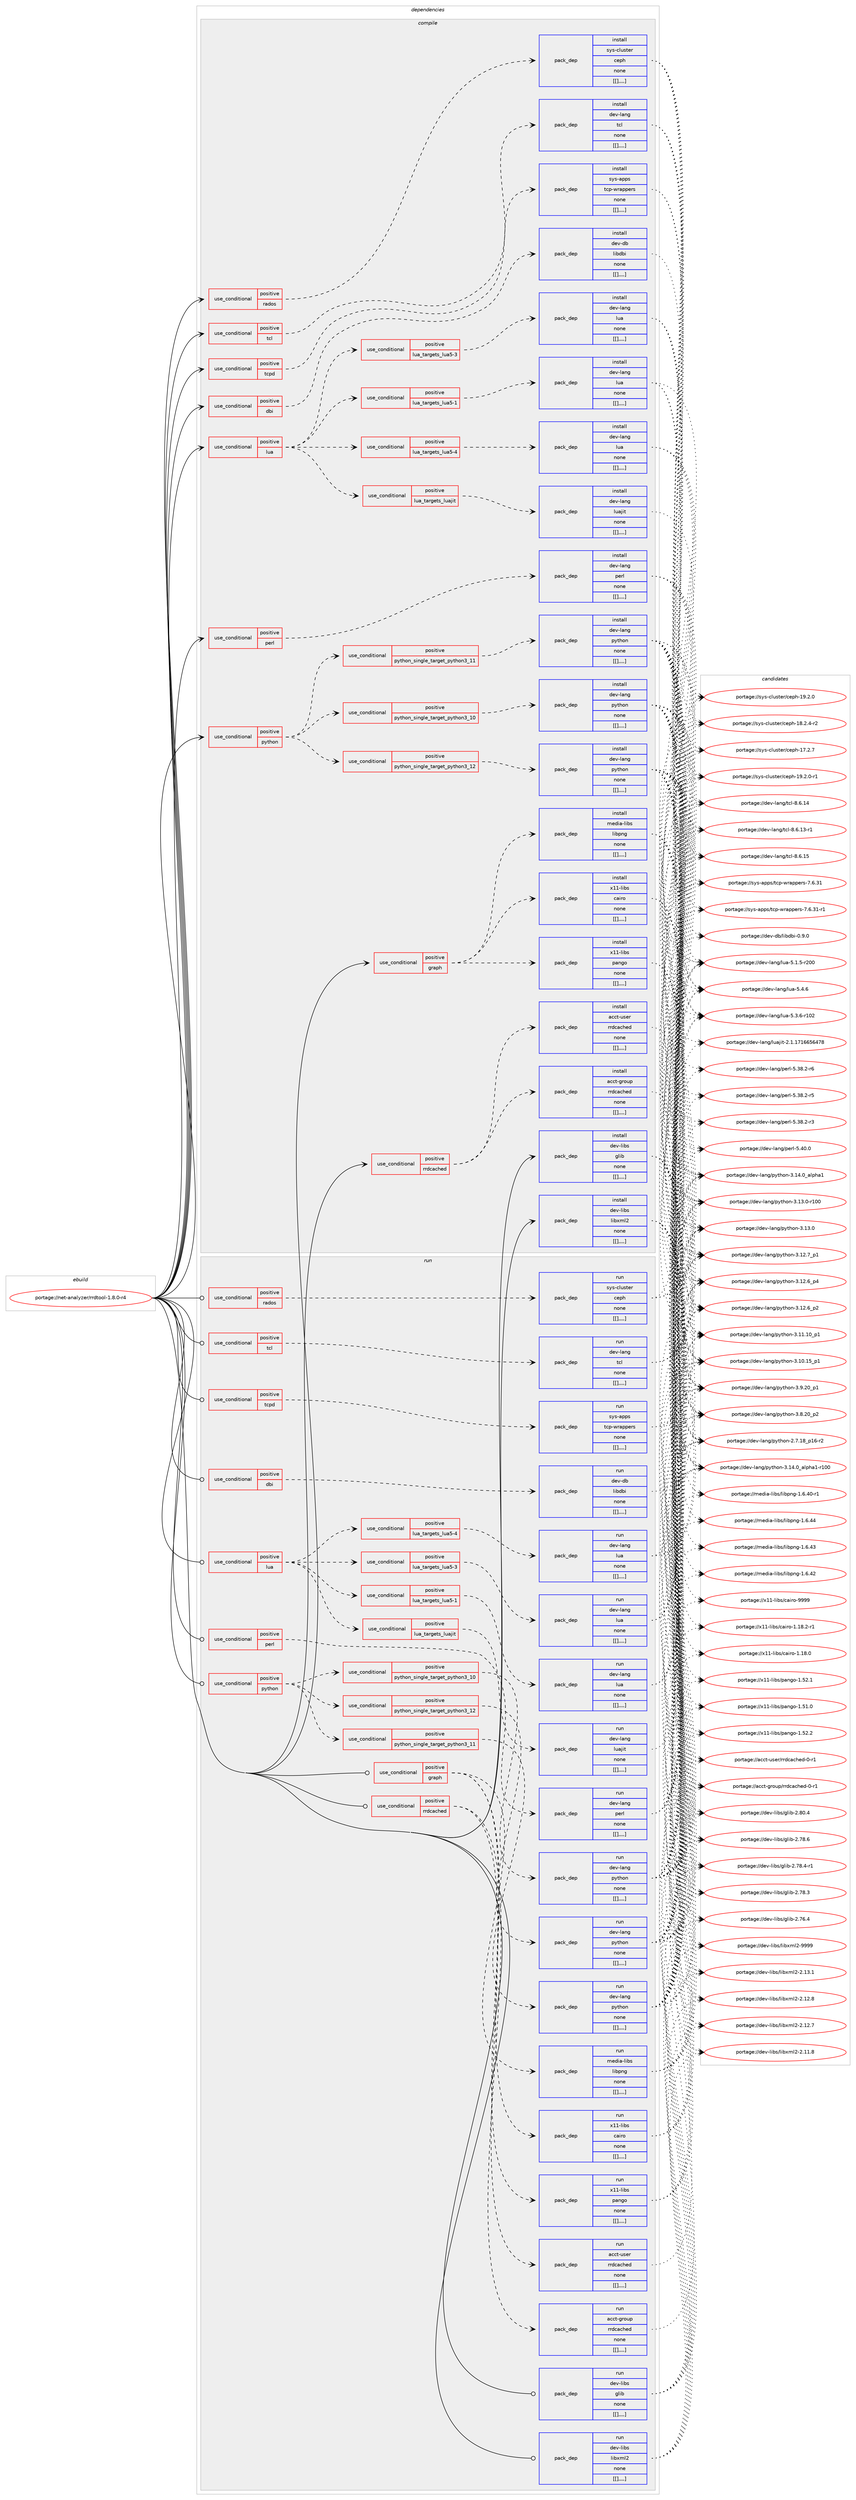 digraph prolog {

# *************
# Graph options
# *************

newrank=true;
concentrate=true;
compound=true;
graph [rankdir=LR,fontname=Helvetica,fontsize=10,ranksep=1.5];#, ranksep=2.5, nodesep=0.2];
edge  [arrowhead=vee];
node  [fontname=Helvetica,fontsize=10];

# **********
# The ebuild
# **********

subgraph cluster_leftcol {
color=gray;
label=<<i>ebuild</i>>;
id [label="portage://net-analyzer/rrdtool-1.8.0-r4", color=red, width=4, href="../net-analyzer/rrdtool-1.8.0-r4.svg"];
}

# ****************
# The dependencies
# ****************

subgraph cluster_midcol {
color=gray;
label=<<i>dependencies</i>>;
subgraph cluster_compile {
fillcolor="#eeeeee";
style=filled;
label=<<i>compile</i>>;
subgraph cond94366 {
dependency364391 [label=<<TABLE BORDER="0" CELLBORDER="1" CELLSPACING="0" CELLPADDING="4"><TR><TD ROWSPAN="3" CELLPADDING="10">use_conditional</TD></TR><TR><TD>positive</TD></TR><TR><TD>dbi</TD></TR></TABLE>>, shape=none, color=red];
subgraph pack267157 {
dependency364441 [label=<<TABLE BORDER="0" CELLBORDER="1" CELLSPACING="0" CELLPADDING="4" WIDTH="220"><TR><TD ROWSPAN="6" CELLPADDING="30">pack_dep</TD></TR><TR><TD WIDTH="110">install</TD></TR><TR><TD>dev-db</TD></TR><TR><TD>libdbi</TD></TR><TR><TD>none</TD></TR><TR><TD>[[],,,,]</TD></TR></TABLE>>, shape=none, color=blue];
}
dependency364391:e -> dependency364441:w [weight=20,style="dashed",arrowhead="vee"];
}
id:e -> dependency364391:w [weight=20,style="solid",arrowhead="vee"];
subgraph cond94383 {
dependency364447 [label=<<TABLE BORDER="0" CELLBORDER="1" CELLSPACING="0" CELLPADDING="4"><TR><TD ROWSPAN="3" CELLPADDING="10">use_conditional</TD></TR><TR><TD>positive</TD></TR><TR><TD>graph</TD></TR></TABLE>>, shape=none, color=red];
subgraph pack267207 {
dependency364539 [label=<<TABLE BORDER="0" CELLBORDER="1" CELLSPACING="0" CELLPADDING="4" WIDTH="220"><TR><TD ROWSPAN="6" CELLPADDING="30">pack_dep</TD></TR><TR><TD WIDTH="110">install</TD></TR><TR><TD>media-libs</TD></TR><TR><TD>libpng</TD></TR><TR><TD>none</TD></TR><TR><TD>[[],,,,]</TD></TR></TABLE>>, shape=none, color=blue];
}
dependency364447:e -> dependency364539:w [weight=20,style="dashed",arrowhead="vee"];
subgraph pack267253 {
dependency364594 [label=<<TABLE BORDER="0" CELLBORDER="1" CELLSPACING="0" CELLPADDING="4" WIDTH="220"><TR><TD ROWSPAN="6" CELLPADDING="30">pack_dep</TD></TR><TR><TD WIDTH="110">install</TD></TR><TR><TD>x11-libs</TD></TR><TR><TD>cairo</TD></TR><TR><TD>none</TD></TR><TR><TD>[[],,,,]</TD></TR></TABLE>>, shape=none, color=blue];
}
dependency364447:e -> dependency364594:w [weight=20,style="dashed",arrowhead="vee"];
subgraph pack267301 {
dependency364667 [label=<<TABLE BORDER="0" CELLBORDER="1" CELLSPACING="0" CELLPADDING="4" WIDTH="220"><TR><TD ROWSPAN="6" CELLPADDING="30">pack_dep</TD></TR><TR><TD WIDTH="110">install</TD></TR><TR><TD>x11-libs</TD></TR><TR><TD>pango</TD></TR><TR><TD>none</TD></TR><TR><TD>[[],,,,]</TD></TR></TABLE>>, shape=none, color=blue];
}
dependency364447:e -> dependency364667:w [weight=20,style="dashed",arrowhead="vee"];
}
id:e -> dependency364447:w [weight=20,style="solid",arrowhead="vee"];
subgraph cond94476 {
dependency364702 [label=<<TABLE BORDER="0" CELLBORDER="1" CELLSPACING="0" CELLPADDING="4"><TR><TD ROWSPAN="3" CELLPADDING="10">use_conditional</TD></TR><TR><TD>positive</TD></TR><TR><TD>lua</TD></TR></TABLE>>, shape=none, color=red];
subgraph cond94496 {
dependency364753 [label=<<TABLE BORDER="0" CELLBORDER="1" CELLSPACING="0" CELLPADDING="4"><TR><TD ROWSPAN="3" CELLPADDING="10">use_conditional</TD></TR><TR><TD>positive</TD></TR><TR><TD>lua_targets_luajit</TD></TR></TABLE>>, shape=none, color=red];
subgraph pack267412 {
dependency364814 [label=<<TABLE BORDER="0" CELLBORDER="1" CELLSPACING="0" CELLPADDING="4" WIDTH="220"><TR><TD ROWSPAN="6" CELLPADDING="30">pack_dep</TD></TR><TR><TD WIDTH="110">install</TD></TR><TR><TD>dev-lang</TD></TR><TR><TD>luajit</TD></TR><TR><TD>none</TD></TR><TR><TD>[[],,,,]</TD></TR></TABLE>>, shape=none, color=blue];
}
dependency364753:e -> dependency364814:w [weight=20,style="dashed",arrowhead="vee"];
}
dependency364702:e -> dependency364753:w [weight=20,style="dashed",arrowhead="vee"];
subgraph cond94521 {
dependency364818 [label=<<TABLE BORDER="0" CELLBORDER="1" CELLSPACING="0" CELLPADDING="4"><TR><TD ROWSPAN="3" CELLPADDING="10">use_conditional</TD></TR><TR><TD>positive</TD></TR><TR><TD>lua_targets_lua5-1</TD></TR></TABLE>>, shape=none, color=red];
subgraph pack267416 {
dependency364820 [label=<<TABLE BORDER="0" CELLBORDER="1" CELLSPACING="0" CELLPADDING="4" WIDTH="220"><TR><TD ROWSPAN="6" CELLPADDING="30">pack_dep</TD></TR><TR><TD WIDTH="110">install</TD></TR><TR><TD>dev-lang</TD></TR><TR><TD>lua</TD></TR><TR><TD>none</TD></TR><TR><TD>[[],,,,]</TD></TR></TABLE>>, shape=none, color=blue];
}
dependency364818:e -> dependency364820:w [weight=20,style="dashed",arrowhead="vee"];
}
dependency364702:e -> dependency364818:w [weight=20,style="dashed",arrowhead="vee"];
subgraph cond94529 {
dependency364837 [label=<<TABLE BORDER="0" CELLBORDER="1" CELLSPACING="0" CELLPADDING="4"><TR><TD ROWSPAN="3" CELLPADDING="10">use_conditional</TD></TR><TR><TD>positive</TD></TR><TR><TD>lua_targets_lua5-3</TD></TR></TABLE>>, shape=none, color=red];
subgraph pack267459 {
dependency364887 [label=<<TABLE BORDER="0" CELLBORDER="1" CELLSPACING="0" CELLPADDING="4" WIDTH="220"><TR><TD ROWSPAN="6" CELLPADDING="30">pack_dep</TD></TR><TR><TD WIDTH="110">install</TD></TR><TR><TD>dev-lang</TD></TR><TR><TD>lua</TD></TR><TR><TD>none</TD></TR><TR><TD>[[],,,,]</TD></TR></TABLE>>, shape=none, color=blue];
}
dependency364837:e -> dependency364887:w [weight=20,style="dashed",arrowhead="vee"];
}
dependency364702:e -> dependency364837:w [weight=20,style="dashed",arrowhead="vee"];
subgraph cond94547 {
dependency364892 [label=<<TABLE BORDER="0" CELLBORDER="1" CELLSPACING="0" CELLPADDING="4"><TR><TD ROWSPAN="3" CELLPADDING="10">use_conditional</TD></TR><TR><TD>positive</TD></TR><TR><TD>lua_targets_lua5-4</TD></TR></TABLE>>, shape=none, color=red];
subgraph pack267471 {
dependency364916 [label=<<TABLE BORDER="0" CELLBORDER="1" CELLSPACING="0" CELLPADDING="4" WIDTH="220"><TR><TD ROWSPAN="6" CELLPADDING="30">pack_dep</TD></TR><TR><TD WIDTH="110">install</TD></TR><TR><TD>dev-lang</TD></TR><TR><TD>lua</TD></TR><TR><TD>none</TD></TR><TR><TD>[[],,,,]</TD></TR></TABLE>>, shape=none, color=blue];
}
dependency364892:e -> dependency364916:w [weight=20,style="dashed",arrowhead="vee"];
}
dependency364702:e -> dependency364892:w [weight=20,style="dashed",arrowhead="vee"];
}
id:e -> dependency364702:w [weight=20,style="solid",arrowhead="vee"];
subgraph cond94570 {
dependency364950 [label=<<TABLE BORDER="0" CELLBORDER="1" CELLSPACING="0" CELLPADDING="4"><TR><TD ROWSPAN="3" CELLPADDING="10">use_conditional</TD></TR><TR><TD>positive</TD></TR><TR><TD>perl</TD></TR></TABLE>>, shape=none, color=red];
subgraph pack267502 {
dependency364961 [label=<<TABLE BORDER="0" CELLBORDER="1" CELLSPACING="0" CELLPADDING="4" WIDTH="220"><TR><TD ROWSPAN="6" CELLPADDING="30">pack_dep</TD></TR><TR><TD WIDTH="110">install</TD></TR><TR><TD>dev-lang</TD></TR><TR><TD>perl</TD></TR><TR><TD>none</TD></TR><TR><TD>[[],,,,]</TD></TR></TABLE>>, shape=none, color=blue];
}
dependency364950:e -> dependency364961:w [weight=20,style="dashed",arrowhead="vee"];
}
id:e -> dependency364950:w [weight=20,style="solid",arrowhead="vee"];
subgraph cond94574 {
dependency364978 [label=<<TABLE BORDER="0" CELLBORDER="1" CELLSPACING="0" CELLPADDING="4"><TR><TD ROWSPAN="3" CELLPADDING="10">use_conditional</TD></TR><TR><TD>positive</TD></TR><TR><TD>python</TD></TR></TABLE>>, shape=none, color=red];
subgraph cond94584 {
dependency364996 [label=<<TABLE BORDER="0" CELLBORDER="1" CELLSPACING="0" CELLPADDING="4"><TR><TD ROWSPAN="3" CELLPADDING="10">use_conditional</TD></TR><TR><TD>positive</TD></TR><TR><TD>python_single_target_python3_10</TD></TR></TABLE>>, shape=none, color=red];
subgraph pack267526 {
dependency364998 [label=<<TABLE BORDER="0" CELLBORDER="1" CELLSPACING="0" CELLPADDING="4" WIDTH="220"><TR><TD ROWSPAN="6" CELLPADDING="30">pack_dep</TD></TR><TR><TD WIDTH="110">install</TD></TR><TR><TD>dev-lang</TD></TR><TR><TD>python</TD></TR><TR><TD>none</TD></TR><TR><TD>[[],,,,]</TD></TR></TABLE>>, shape=none, color=blue];
}
dependency364996:e -> dependency364998:w [weight=20,style="dashed",arrowhead="vee"];
}
dependency364978:e -> dependency364996:w [weight=20,style="dashed",arrowhead="vee"];
subgraph cond94594 {
dependency365021 [label=<<TABLE BORDER="0" CELLBORDER="1" CELLSPACING="0" CELLPADDING="4"><TR><TD ROWSPAN="3" CELLPADDING="10">use_conditional</TD></TR><TR><TD>positive</TD></TR><TR><TD>python_single_target_python3_11</TD></TR></TABLE>>, shape=none, color=red];
subgraph pack267543 {
dependency365023 [label=<<TABLE BORDER="0" CELLBORDER="1" CELLSPACING="0" CELLPADDING="4" WIDTH="220"><TR><TD ROWSPAN="6" CELLPADDING="30">pack_dep</TD></TR><TR><TD WIDTH="110">install</TD></TR><TR><TD>dev-lang</TD></TR><TR><TD>python</TD></TR><TR><TD>none</TD></TR><TR><TD>[[],,,,]</TD></TR></TABLE>>, shape=none, color=blue];
}
dependency365021:e -> dependency365023:w [weight=20,style="dashed",arrowhead="vee"];
}
dependency364978:e -> dependency365021:w [weight=20,style="dashed",arrowhead="vee"];
subgraph cond94597 {
dependency365036 [label=<<TABLE BORDER="0" CELLBORDER="1" CELLSPACING="0" CELLPADDING="4"><TR><TD ROWSPAN="3" CELLPADDING="10">use_conditional</TD></TR><TR><TD>positive</TD></TR><TR><TD>python_single_target_python3_12</TD></TR></TABLE>>, shape=none, color=red];
subgraph pack267558 {
dependency365039 [label=<<TABLE BORDER="0" CELLBORDER="1" CELLSPACING="0" CELLPADDING="4" WIDTH="220"><TR><TD ROWSPAN="6" CELLPADDING="30">pack_dep</TD></TR><TR><TD WIDTH="110">install</TD></TR><TR><TD>dev-lang</TD></TR><TR><TD>python</TD></TR><TR><TD>none</TD></TR><TR><TD>[[],,,,]</TD></TR></TABLE>>, shape=none, color=blue];
}
dependency365036:e -> dependency365039:w [weight=20,style="dashed",arrowhead="vee"];
}
dependency364978:e -> dependency365036:w [weight=20,style="dashed",arrowhead="vee"];
}
id:e -> dependency364978:w [weight=20,style="solid",arrowhead="vee"];
subgraph cond94604 {
dependency365044 [label=<<TABLE BORDER="0" CELLBORDER="1" CELLSPACING="0" CELLPADDING="4"><TR><TD ROWSPAN="3" CELLPADDING="10">use_conditional</TD></TR><TR><TD>positive</TD></TR><TR><TD>rados</TD></TR></TABLE>>, shape=none, color=red];
subgraph pack267562 {
dependency365062 [label=<<TABLE BORDER="0" CELLBORDER="1" CELLSPACING="0" CELLPADDING="4" WIDTH="220"><TR><TD ROWSPAN="6" CELLPADDING="30">pack_dep</TD></TR><TR><TD WIDTH="110">install</TD></TR><TR><TD>sys-cluster</TD></TR><TR><TD>ceph</TD></TR><TR><TD>none</TD></TR><TR><TD>[[],,,,]</TD></TR></TABLE>>, shape=none, color=blue];
}
dependency365044:e -> dependency365062:w [weight=20,style="dashed",arrowhead="vee"];
}
id:e -> dependency365044:w [weight=20,style="solid",arrowhead="vee"];
subgraph cond94614 {
dependency365068 [label=<<TABLE BORDER="0" CELLBORDER="1" CELLSPACING="0" CELLPADDING="4"><TR><TD ROWSPAN="3" CELLPADDING="10">use_conditional</TD></TR><TR><TD>positive</TD></TR><TR><TD>rrdcached</TD></TR></TABLE>>, shape=none, color=red];
subgraph pack267581 {
dependency365143 [label=<<TABLE BORDER="0" CELLBORDER="1" CELLSPACING="0" CELLPADDING="4" WIDTH="220"><TR><TD ROWSPAN="6" CELLPADDING="30">pack_dep</TD></TR><TR><TD WIDTH="110">install</TD></TR><TR><TD>acct-group</TD></TR><TR><TD>rrdcached</TD></TR><TR><TD>none</TD></TR><TR><TD>[[],,,,]</TD></TR></TABLE>>, shape=none, color=blue];
}
dependency365068:e -> dependency365143:w [weight=20,style="dashed",arrowhead="vee"];
subgraph pack267625 {
dependency365179 [label=<<TABLE BORDER="0" CELLBORDER="1" CELLSPACING="0" CELLPADDING="4" WIDTH="220"><TR><TD ROWSPAN="6" CELLPADDING="30">pack_dep</TD></TR><TR><TD WIDTH="110">install</TD></TR><TR><TD>acct-user</TD></TR><TR><TD>rrdcached</TD></TR><TR><TD>none</TD></TR><TR><TD>[[],,,,]</TD></TR></TABLE>>, shape=none, color=blue];
}
dependency365068:e -> dependency365179:w [weight=20,style="dashed",arrowhead="vee"];
}
id:e -> dependency365068:w [weight=20,style="solid",arrowhead="vee"];
subgraph cond94660 {
dependency365200 [label=<<TABLE BORDER="0" CELLBORDER="1" CELLSPACING="0" CELLPADDING="4"><TR><TD ROWSPAN="3" CELLPADDING="10">use_conditional</TD></TR><TR><TD>positive</TD></TR><TR><TD>tcl</TD></TR></TABLE>>, shape=none, color=red];
subgraph pack267654 {
dependency365204 [label=<<TABLE BORDER="0" CELLBORDER="1" CELLSPACING="0" CELLPADDING="4" WIDTH="220"><TR><TD ROWSPAN="6" CELLPADDING="30">pack_dep</TD></TR><TR><TD WIDTH="110">install</TD></TR><TR><TD>dev-lang</TD></TR><TR><TD>tcl</TD></TR><TR><TD>none</TD></TR><TR><TD>[[],,,,]</TD></TR></TABLE>>, shape=none, color=blue];
}
dependency365200:e -> dependency365204:w [weight=20,style="dashed",arrowhead="vee"];
}
id:e -> dependency365200:w [weight=20,style="solid",arrowhead="vee"];
subgraph cond94671 {
dependency365208 [label=<<TABLE BORDER="0" CELLBORDER="1" CELLSPACING="0" CELLPADDING="4"><TR><TD ROWSPAN="3" CELLPADDING="10">use_conditional</TD></TR><TR><TD>positive</TD></TR><TR><TD>tcpd</TD></TR></TABLE>>, shape=none, color=red];
subgraph pack267657 {
dependency365224 [label=<<TABLE BORDER="0" CELLBORDER="1" CELLSPACING="0" CELLPADDING="4" WIDTH="220"><TR><TD ROWSPAN="6" CELLPADDING="30">pack_dep</TD></TR><TR><TD WIDTH="110">install</TD></TR><TR><TD>sys-apps</TD></TR><TR><TD>tcp-wrappers</TD></TR><TR><TD>none</TD></TR><TR><TD>[[],,,,]</TD></TR></TABLE>>, shape=none, color=blue];
}
dependency365208:e -> dependency365224:w [weight=20,style="dashed",arrowhead="vee"];
}
id:e -> dependency365208:w [weight=20,style="solid",arrowhead="vee"];
subgraph pack267676 {
dependency365256 [label=<<TABLE BORDER="0" CELLBORDER="1" CELLSPACING="0" CELLPADDING="4" WIDTH="220"><TR><TD ROWSPAN="6" CELLPADDING="30">pack_dep</TD></TR><TR><TD WIDTH="110">install</TD></TR><TR><TD>dev-libs</TD></TR><TR><TD>glib</TD></TR><TR><TD>none</TD></TR><TR><TD>[[],,,,]</TD></TR></TABLE>>, shape=none, color=blue];
}
id:e -> dependency365256:w [weight=20,style="solid",arrowhead="vee"];
subgraph pack267687 {
dependency365261 [label=<<TABLE BORDER="0" CELLBORDER="1" CELLSPACING="0" CELLPADDING="4" WIDTH="220"><TR><TD ROWSPAN="6" CELLPADDING="30">pack_dep</TD></TR><TR><TD WIDTH="110">install</TD></TR><TR><TD>dev-libs</TD></TR><TR><TD>libxml2</TD></TR><TR><TD>none</TD></TR><TR><TD>[[],,,,]</TD></TR></TABLE>>, shape=none, color=blue];
}
id:e -> dependency365261:w [weight=20,style="solid",arrowhead="vee"];
}
subgraph cluster_compileandrun {
fillcolor="#eeeeee";
style=filled;
label=<<i>compile and run</i>>;
}
subgraph cluster_run {
fillcolor="#eeeeee";
style=filled;
label=<<i>run</i>>;
subgraph cond94691 {
dependency365277 [label=<<TABLE BORDER="0" CELLBORDER="1" CELLSPACING="0" CELLPADDING="4"><TR><TD ROWSPAN="3" CELLPADDING="10">use_conditional</TD></TR><TR><TD>positive</TD></TR><TR><TD>dbi</TD></TR></TABLE>>, shape=none, color=red];
subgraph pack267696 {
dependency365279 [label=<<TABLE BORDER="0" CELLBORDER="1" CELLSPACING="0" CELLPADDING="4" WIDTH="220"><TR><TD ROWSPAN="6" CELLPADDING="30">pack_dep</TD></TR><TR><TD WIDTH="110">run</TD></TR><TR><TD>dev-db</TD></TR><TR><TD>libdbi</TD></TR><TR><TD>none</TD></TR><TR><TD>[[],,,,]</TD></TR></TABLE>>, shape=none, color=blue];
}
dependency365277:e -> dependency365279:w [weight=20,style="dashed",arrowhead="vee"];
}
id:e -> dependency365277:w [weight=20,style="solid",arrowhead="odot"];
subgraph cond94704 {
dependency365297 [label=<<TABLE BORDER="0" CELLBORDER="1" CELLSPACING="0" CELLPADDING="4"><TR><TD ROWSPAN="3" CELLPADDING="10">use_conditional</TD></TR><TR><TD>positive</TD></TR><TR><TD>graph</TD></TR></TABLE>>, shape=none, color=red];
subgraph pack267715 {
dependency365336 [label=<<TABLE BORDER="0" CELLBORDER="1" CELLSPACING="0" CELLPADDING="4" WIDTH="220"><TR><TD ROWSPAN="6" CELLPADDING="30">pack_dep</TD></TR><TR><TD WIDTH="110">run</TD></TR><TR><TD>media-libs</TD></TR><TR><TD>libpng</TD></TR><TR><TD>none</TD></TR><TR><TD>[[],,,,]</TD></TR></TABLE>>, shape=none, color=blue];
}
dependency365297:e -> dependency365336:w [weight=20,style="dashed",arrowhead="vee"];
subgraph pack267735 {
dependency365340 [label=<<TABLE BORDER="0" CELLBORDER="1" CELLSPACING="0" CELLPADDING="4" WIDTH="220"><TR><TD ROWSPAN="6" CELLPADDING="30">pack_dep</TD></TR><TR><TD WIDTH="110">run</TD></TR><TR><TD>x11-libs</TD></TR><TR><TD>cairo</TD></TR><TR><TD>none</TD></TR><TR><TD>[[],,,,]</TD></TR></TABLE>>, shape=none, color=blue];
}
dependency365297:e -> dependency365340:w [weight=20,style="dashed",arrowhead="vee"];
subgraph pack267739 {
dependency365382 [label=<<TABLE BORDER="0" CELLBORDER="1" CELLSPACING="0" CELLPADDING="4" WIDTH="220"><TR><TD ROWSPAN="6" CELLPADDING="30">pack_dep</TD></TR><TR><TD WIDTH="110">run</TD></TR><TR><TD>x11-libs</TD></TR><TR><TD>pango</TD></TR><TR><TD>none</TD></TR><TR><TD>[[],,,,]</TD></TR></TABLE>>, shape=none, color=blue];
}
dependency365297:e -> dependency365382:w [weight=20,style="dashed",arrowhead="vee"];
}
id:e -> dependency365297:w [weight=20,style="solid",arrowhead="odot"];
subgraph cond94757 {
dependency365458 [label=<<TABLE BORDER="0" CELLBORDER="1" CELLSPACING="0" CELLPADDING="4"><TR><TD ROWSPAN="3" CELLPADDING="10">use_conditional</TD></TR><TR><TD>positive</TD></TR><TR><TD>lua</TD></TR></TABLE>>, shape=none, color=red];
subgraph cond94777 {
dependency365492 [label=<<TABLE BORDER="0" CELLBORDER="1" CELLSPACING="0" CELLPADDING="4"><TR><TD ROWSPAN="3" CELLPADDING="10">use_conditional</TD></TR><TR><TD>positive</TD></TR><TR><TD>lua_targets_luajit</TD></TR></TABLE>>, shape=none, color=red];
subgraph pack267830 {
dependency365516 [label=<<TABLE BORDER="0" CELLBORDER="1" CELLSPACING="0" CELLPADDING="4" WIDTH="220"><TR><TD ROWSPAN="6" CELLPADDING="30">pack_dep</TD></TR><TR><TD WIDTH="110">run</TD></TR><TR><TD>dev-lang</TD></TR><TR><TD>luajit</TD></TR><TR><TD>none</TD></TR><TR><TD>[[],,,,]</TD></TR></TABLE>>, shape=none, color=blue];
}
dependency365492:e -> dependency365516:w [weight=20,style="dashed",arrowhead="vee"];
}
dependency365458:e -> dependency365492:w [weight=20,style="dashed",arrowhead="vee"];
subgraph cond94788 {
dependency365520 [label=<<TABLE BORDER="0" CELLBORDER="1" CELLSPACING="0" CELLPADDING="4"><TR><TD ROWSPAN="3" CELLPADDING="10">use_conditional</TD></TR><TR><TD>positive</TD></TR><TR><TD>lua_targets_lua5-1</TD></TR></TABLE>>, shape=none, color=red];
subgraph pack267856 {
dependency365560 [label=<<TABLE BORDER="0" CELLBORDER="1" CELLSPACING="0" CELLPADDING="4" WIDTH="220"><TR><TD ROWSPAN="6" CELLPADDING="30">pack_dep</TD></TR><TR><TD WIDTH="110">run</TD></TR><TR><TD>dev-lang</TD></TR><TR><TD>lua</TD></TR><TR><TD>none</TD></TR><TR><TD>[[],,,,]</TD></TR></TABLE>>, shape=none, color=blue];
}
dependency365520:e -> dependency365560:w [weight=20,style="dashed",arrowhead="vee"];
}
dependency365458:e -> dependency365520:w [weight=20,style="dashed",arrowhead="vee"];
subgraph cond94801 {
dependency365564 [label=<<TABLE BORDER="0" CELLBORDER="1" CELLSPACING="0" CELLPADDING="4"><TR><TD ROWSPAN="3" CELLPADDING="10">use_conditional</TD></TR><TR><TD>positive</TD></TR><TR><TD>lua_targets_lua5-3</TD></TR></TABLE>>, shape=none, color=red];
subgraph pack267887 {
dependency365567 [label=<<TABLE BORDER="0" CELLBORDER="1" CELLSPACING="0" CELLPADDING="4" WIDTH="220"><TR><TD ROWSPAN="6" CELLPADDING="30">pack_dep</TD></TR><TR><TD WIDTH="110">run</TD></TR><TR><TD>dev-lang</TD></TR><TR><TD>lua</TD></TR><TR><TD>none</TD></TR><TR><TD>[[],,,,]</TD></TR></TABLE>>, shape=none, color=blue];
}
dependency365564:e -> dependency365567:w [weight=20,style="dashed",arrowhead="vee"];
}
dependency365458:e -> dependency365564:w [weight=20,style="dashed",arrowhead="vee"];
subgraph cond94804 {
dependency365603 [label=<<TABLE BORDER="0" CELLBORDER="1" CELLSPACING="0" CELLPADDING="4"><TR><TD ROWSPAN="3" CELLPADDING="10">use_conditional</TD></TR><TR><TD>positive</TD></TR><TR><TD>lua_targets_lua5-4</TD></TR></TABLE>>, shape=none, color=red];
subgraph pack267917 {
dependency365638 [label=<<TABLE BORDER="0" CELLBORDER="1" CELLSPACING="0" CELLPADDING="4" WIDTH="220"><TR><TD ROWSPAN="6" CELLPADDING="30">pack_dep</TD></TR><TR><TD WIDTH="110">run</TD></TR><TR><TD>dev-lang</TD></TR><TR><TD>lua</TD></TR><TR><TD>none</TD></TR><TR><TD>[[],,,,]</TD></TR></TABLE>>, shape=none, color=blue];
}
dependency365603:e -> dependency365638:w [weight=20,style="dashed",arrowhead="vee"];
}
dependency365458:e -> dependency365603:w [weight=20,style="dashed",arrowhead="vee"];
}
id:e -> dependency365458:w [weight=20,style="solid",arrowhead="odot"];
subgraph cond94839 {
dependency365675 [label=<<TABLE BORDER="0" CELLBORDER="1" CELLSPACING="0" CELLPADDING="4"><TR><TD ROWSPAN="3" CELLPADDING="10">use_conditional</TD></TR><TR><TD>positive</TD></TR><TR><TD>perl</TD></TR></TABLE>>, shape=none, color=red];
subgraph pack267970 {
dependency365706 [label=<<TABLE BORDER="0" CELLBORDER="1" CELLSPACING="0" CELLPADDING="4" WIDTH="220"><TR><TD ROWSPAN="6" CELLPADDING="30">pack_dep</TD></TR><TR><TD WIDTH="110">run</TD></TR><TR><TD>dev-lang</TD></TR><TR><TD>perl</TD></TR><TR><TD>none</TD></TR><TR><TD>[[],,,,]</TD></TR></TABLE>>, shape=none, color=blue];
}
dependency365675:e -> dependency365706:w [weight=20,style="dashed",arrowhead="vee"];
}
id:e -> dependency365675:w [weight=20,style="solid",arrowhead="odot"];
subgraph cond94860 {
dependency365743 [label=<<TABLE BORDER="0" CELLBORDER="1" CELLSPACING="0" CELLPADDING="4"><TR><TD ROWSPAN="3" CELLPADDING="10">use_conditional</TD></TR><TR><TD>positive</TD></TR><TR><TD>python</TD></TR></TABLE>>, shape=none, color=red];
subgraph cond94873 {
dependency365747 [label=<<TABLE BORDER="0" CELLBORDER="1" CELLSPACING="0" CELLPADDING="4"><TR><TD ROWSPAN="3" CELLPADDING="10">use_conditional</TD></TR><TR><TD>positive</TD></TR><TR><TD>python_single_target_python3_10</TD></TR></TABLE>>, shape=none, color=red];
subgraph pack268005 {
dependency365765 [label=<<TABLE BORDER="0" CELLBORDER="1" CELLSPACING="0" CELLPADDING="4" WIDTH="220"><TR><TD ROWSPAN="6" CELLPADDING="30">pack_dep</TD></TR><TR><TD WIDTH="110">run</TD></TR><TR><TD>dev-lang</TD></TR><TR><TD>python</TD></TR><TR><TD>none</TD></TR><TR><TD>[[],,,,]</TD></TR></TABLE>>, shape=none, color=blue];
}
dependency365747:e -> dependency365765:w [weight=20,style="dashed",arrowhead="vee"];
}
dependency365743:e -> dependency365747:w [weight=20,style="dashed",arrowhead="vee"];
subgraph cond94880 {
dependency365772 [label=<<TABLE BORDER="0" CELLBORDER="1" CELLSPACING="0" CELLPADDING="4"><TR><TD ROWSPAN="3" CELLPADDING="10">use_conditional</TD></TR><TR><TD>positive</TD></TR><TR><TD>python_single_target_python3_11</TD></TR></TABLE>>, shape=none, color=red];
subgraph pack268021 {
dependency365819 [label=<<TABLE BORDER="0" CELLBORDER="1" CELLSPACING="0" CELLPADDING="4" WIDTH="220"><TR><TD ROWSPAN="6" CELLPADDING="30">pack_dep</TD></TR><TR><TD WIDTH="110">run</TD></TR><TR><TD>dev-lang</TD></TR><TR><TD>python</TD></TR><TR><TD>none</TD></TR><TR><TD>[[],,,,]</TD></TR></TABLE>>, shape=none, color=blue];
}
dependency365772:e -> dependency365819:w [weight=20,style="dashed",arrowhead="vee"];
}
dependency365743:e -> dependency365772:w [weight=20,style="dashed",arrowhead="vee"];
subgraph cond94894 {
dependency365827 [label=<<TABLE BORDER="0" CELLBORDER="1" CELLSPACING="0" CELLPADDING="4"><TR><TD ROWSPAN="3" CELLPADDING="10">use_conditional</TD></TR><TR><TD>positive</TD></TR><TR><TD>python_single_target_python3_12</TD></TR></TABLE>>, shape=none, color=red];
subgraph pack268056 {
dependency365854 [label=<<TABLE BORDER="0" CELLBORDER="1" CELLSPACING="0" CELLPADDING="4" WIDTH="220"><TR><TD ROWSPAN="6" CELLPADDING="30">pack_dep</TD></TR><TR><TD WIDTH="110">run</TD></TR><TR><TD>dev-lang</TD></TR><TR><TD>python</TD></TR><TR><TD>none</TD></TR><TR><TD>[[],,,,]</TD></TR></TABLE>>, shape=none, color=blue];
}
dependency365827:e -> dependency365854:w [weight=20,style="dashed",arrowhead="vee"];
}
dependency365743:e -> dependency365827:w [weight=20,style="dashed",arrowhead="vee"];
}
id:e -> dependency365743:w [weight=20,style="solid",arrowhead="odot"];
subgraph cond94903 {
dependency365860 [label=<<TABLE BORDER="0" CELLBORDER="1" CELLSPACING="0" CELLPADDING="4"><TR><TD ROWSPAN="3" CELLPADDING="10">use_conditional</TD></TR><TR><TD>positive</TD></TR><TR><TD>rados</TD></TR></TABLE>>, shape=none, color=red];
subgraph pack268110 {
dependency365902 [label=<<TABLE BORDER="0" CELLBORDER="1" CELLSPACING="0" CELLPADDING="4" WIDTH="220"><TR><TD ROWSPAN="6" CELLPADDING="30">pack_dep</TD></TR><TR><TD WIDTH="110">run</TD></TR><TR><TD>sys-cluster</TD></TR><TR><TD>ceph</TD></TR><TR><TD>none</TD></TR><TR><TD>[[],,,,]</TD></TR></TABLE>>, shape=none, color=blue];
}
dependency365860:e -> dependency365902:w [weight=20,style="dashed",arrowhead="vee"];
}
id:e -> dependency365860:w [weight=20,style="solid",arrowhead="odot"];
subgraph cond94937 {
dependency366010 [label=<<TABLE BORDER="0" CELLBORDER="1" CELLSPACING="0" CELLPADDING="4"><TR><TD ROWSPAN="3" CELLPADDING="10">use_conditional</TD></TR><TR><TD>positive</TD></TR><TR><TD>rrdcached</TD></TR></TABLE>>, shape=none, color=red];
subgraph pack268217 {
dependency366048 [label=<<TABLE BORDER="0" CELLBORDER="1" CELLSPACING="0" CELLPADDING="4" WIDTH="220"><TR><TD ROWSPAN="6" CELLPADDING="30">pack_dep</TD></TR><TR><TD WIDTH="110">run</TD></TR><TR><TD>acct-group</TD></TR><TR><TD>rrdcached</TD></TR><TR><TD>none</TD></TR><TR><TD>[[],,,,]</TD></TR></TABLE>>, shape=none, color=blue];
}
dependency366010:e -> dependency366048:w [weight=20,style="dashed",arrowhead="vee"];
subgraph pack268230 {
dependency366094 [label=<<TABLE BORDER="0" CELLBORDER="1" CELLSPACING="0" CELLPADDING="4" WIDTH="220"><TR><TD ROWSPAN="6" CELLPADDING="30">pack_dep</TD></TR><TR><TD WIDTH="110">run</TD></TR><TR><TD>acct-user</TD></TR><TR><TD>rrdcached</TD></TR><TR><TD>none</TD></TR><TR><TD>[[],,,,]</TD></TR></TABLE>>, shape=none, color=blue];
}
dependency366010:e -> dependency366094:w [weight=20,style="dashed",arrowhead="vee"];
}
id:e -> dependency366010:w [weight=20,style="solid",arrowhead="odot"];
subgraph cond94969 {
dependency366123 [label=<<TABLE BORDER="0" CELLBORDER="1" CELLSPACING="0" CELLPADDING="4"><TR><TD ROWSPAN="3" CELLPADDING="10">use_conditional</TD></TR><TR><TD>positive</TD></TR><TR><TD>tcl</TD></TR></TABLE>>, shape=none, color=red];
subgraph pack268277 {
dependency366149 [label=<<TABLE BORDER="0" CELLBORDER="1" CELLSPACING="0" CELLPADDING="4" WIDTH="220"><TR><TD ROWSPAN="6" CELLPADDING="30">pack_dep</TD></TR><TR><TD WIDTH="110">run</TD></TR><TR><TD>dev-lang</TD></TR><TR><TD>tcl</TD></TR><TR><TD>none</TD></TR><TR><TD>[[],,,,]</TD></TR></TABLE>>, shape=none, color=blue];
}
dependency366123:e -> dependency366149:w [weight=20,style="dashed",arrowhead="vee"];
}
id:e -> dependency366123:w [weight=20,style="solid",arrowhead="odot"];
subgraph cond94985 {
dependency366170 [label=<<TABLE BORDER="0" CELLBORDER="1" CELLSPACING="0" CELLPADDING="4"><TR><TD ROWSPAN="3" CELLPADDING="10">use_conditional</TD></TR><TR><TD>positive</TD></TR><TR><TD>tcpd</TD></TR></TABLE>>, shape=none, color=red];
subgraph pack268296 {
dependency366172 [label=<<TABLE BORDER="0" CELLBORDER="1" CELLSPACING="0" CELLPADDING="4" WIDTH="220"><TR><TD ROWSPAN="6" CELLPADDING="30">pack_dep</TD></TR><TR><TD WIDTH="110">run</TD></TR><TR><TD>sys-apps</TD></TR><TR><TD>tcp-wrappers</TD></TR><TR><TD>none</TD></TR><TR><TD>[[],,,,]</TD></TR></TABLE>>, shape=none, color=blue];
}
dependency366170:e -> dependency366172:w [weight=20,style="dashed",arrowhead="vee"];
}
id:e -> dependency366170:w [weight=20,style="solid",arrowhead="odot"];
subgraph pack268327 {
dependency366214 [label=<<TABLE BORDER="0" CELLBORDER="1" CELLSPACING="0" CELLPADDING="4" WIDTH="220"><TR><TD ROWSPAN="6" CELLPADDING="30">pack_dep</TD></TR><TR><TD WIDTH="110">run</TD></TR><TR><TD>dev-libs</TD></TR><TR><TD>glib</TD></TR><TR><TD>none</TD></TR><TR><TD>[[],,,,]</TD></TR></TABLE>>, shape=none, color=blue];
}
id:e -> dependency366214:w [weight=20,style="solid",arrowhead="odot"];
subgraph pack268330 {
dependency366219 [label=<<TABLE BORDER="0" CELLBORDER="1" CELLSPACING="0" CELLPADDING="4" WIDTH="220"><TR><TD ROWSPAN="6" CELLPADDING="30">pack_dep</TD></TR><TR><TD WIDTH="110">run</TD></TR><TR><TD>dev-libs</TD></TR><TR><TD>libxml2</TD></TR><TR><TD>none</TD></TR><TR><TD>[[],,,,]</TD></TR></TABLE>>, shape=none, color=blue];
}
id:e -> dependency366219:w [weight=20,style="solid",arrowhead="odot"];
}
}

# **************
# The candidates
# **************

subgraph cluster_choices {
rank=same;
color=gray;
label=<<i>candidates</i>>;

subgraph choice265652 {
color=black;
nodesep=1;
choice1001011184510098471081059810098105454846574648 [label="portage://dev-db/libdbi-0.9.0", color=red, width=4,href="../dev-db/libdbi-0.9.0.svg"];
dependency364441:e -> choice1001011184510098471081059810098105454846574648:w [style=dotted,weight="100"];
}
subgraph choice265656 {
color=black;
nodesep=1;
choice109101100105974510810598115471081059811211010345494654465252 [label="portage://media-libs/libpng-1.6.44", color=red, width=4,href="../media-libs/libpng-1.6.44.svg"];
choice109101100105974510810598115471081059811211010345494654465251 [label="portage://media-libs/libpng-1.6.43", color=red, width=4,href="../media-libs/libpng-1.6.43.svg"];
choice109101100105974510810598115471081059811211010345494654465250 [label="portage://media-libs/libpng-1.6.42", color=red, width=4,href="../media-libs/libpng-1.6.42.svg"];
choice1091011001059745108105981154710810598112110103454946544652484511449 [label="portage://media-libs/libpng-1.6.40-r1", color=red, width=4,href="../media-libs/libpng-1.6.40-r1.svg"];
dependency364539:e -> choice109101100105974510810598115471081059811211010345494654465252:w [style=dotted,weight="100"];
dependency364539:e -> choice109101100105974510810598115471081059811211010345494654465251:w [style=dotted,weight="100"];
dependency364539:e -> choice109101100105974510810598115471081059811211010345494654465250:w [style=dotted,weight="100"];
dependency364539:e -> choice1091011001059745108105981154710810598112110103454946544652484511449:w [style=dotted,weight="100"];
}
subgraph choice265740 {
color=black;
nodesep=1;
choice120494945108105981154799971051141114557575757 [label="portage://x11-libs/cairo-9999", color=red, width=4,href="../x11-libs/cairo-9999.svg"];
choice12049494510810598115479997105114111454946495646504511449 [label="portage://x11-libs/cairo-1.18.2-r1", color=red, width=4,href="../x11-libs/cairo-1.18.2-r1.svg"];
choice1204949451081059811547999710511411145494649564648 [label="portage://x11-libs/cairo-1.18.0", color=red, width=4,href="../x11-libs/cairo-1.18.0.svg"];
dependency364594:e -> choice120494945108105981154799971051141114557575757:w [style=dotted,weight="100"];
dependency364594:e -> choice12049494510810598115479997105114111454946495646504511449:w [style=dotted,weight="100"];
dependency364594:e -> choice1204949451081059811547999710511411145494649564648:w [style=dotted,weight="100"];
}
subgraph choice265743 {
color=black;
nodesep=1;
choice12049494510810598115471129711010311145494653504650 [label="portage://x11-libs/pango-1.52.2", color=red, width=4,href="../x11-libs/pango-1.52.2.svg"];
choice12049494510810598115471129711010311145494653504649 [label="portage://x11-libs/pango-1.52.1", color=red, width=4,href="../x11-libs/pango-1.52.1.svg"];
choice12049494510810598115471129711010311145494653494648 [label="portage://x11-libs/pango-1.51.0", color=red, width=4,href="../x11-libs/pango-1.51.0.svg"];
dependency364667:e -> choice12049494510810598115471129711010311145494653504650:w [style=dotted,weight="100"];
dependency364667:e -> choice12049494510810598115471129711010311145494653504649:w [style=dotted,weight="100"];
dependency364667:e -> choice12049494510810598115471129711010311145494653494648:w [style=dotted,weight="100"];
}
subgraph choice265844 {
color=black;
nodesep=1;
choice10010111845108971101034710811797106105116455046494649554954545354525556 [label="portage://dev-lang/luajit-2.1.1716656478", color=red, width=4,href="../dev-lang/luajit-2.1.1716656478.svg"];
dependency364814:e -> choice10010111845108971101034710811797106105116455046494649554954545354525556:w [style=dotted,weight="100"];
}
subgraph choice265846 {
color=black;
nodesep=1;
choice10010111845108971101034710811797455346524654 [label="portage://dev-lang/lua-5.4.6", color=red, width=4,href="../dev-lang/lua-5.4.6.svg"];
choice1001011184510897110103471081179745534651465445114494850 [label="portage://dev-lang/lua-5.3.6-r102", color=red, width=4,href="../dev-lang/lua-5.3.6-r102.svg"];
choice1001011184510897110103471081179745534649465345114504848 [label="portage://dev-lang/lua-5.1.5-r200", color=red, width=4,href="../dev-lang/lua-5.1.5-r200.svg"];
dependency364820:e -> choice10010111845108971101034710811797455346524654:w [style=dotted,weight="100"];
dependency364820:e -> choice1001011184510897110103471081179745534651465445114494850:w [style=dotted,weight="100"];
dependency364820:e -> choice1001011184510897110103471081179745534649465345114504848:w [style=dotted,weight="100"];
}
subgraph choice265874 {
color=black;
nodesep=1;
choice10010111845108971101034710811797455346524654 [label="portage://dev-lang/lua-5.4.6", color=red, width=4,href="../dev-lang/lua-5.4.6.svg"];
choice1001011184510897110103471081179745534651465445114494850 [label="portage://dev-lang/lua-5.3.6-r102", color=red, width=4,href="../dev-lang/lua-5.3.6-r102.svg"];
choice1001011184510897110103471081179745534649465345114504848 [label="portage://dev-lang/lua-5.1.5-r200", color=red, width=4,href="../dev-lang/lua-5.1.5-r200.svg"];
dependency364887:e -> choice10010111845108971101034710811797455346524654:w [style=dotted,weight="100"];
dependency364887:e -> choice1001011184510897110103471081179745534651465445114494850:w [style=dotted,weight="100"];
dependency364887:e -> choice1001011184510897110103471081179745534649465345114504848:w [style=dotted,weight="100"];
}
subgraph choice265895 {
color=black;
nodesep=1;
choice10010111845108971101034710811797455346524654 [label="portage://dev-lang/lua-5.4.6", color=red, width=4,href="../dev-lang/lua-5.4.6.svg"];
choice1001011184510897110103471081179745534651465445114494850 [label="portage://dev-lang/lua-5.3.6-r102", color=red, width=4,href="../dev-lang/lua-5.3.6-r102.svg"];
choice1001011184510897110103471081179745534649465345114504848 [label="portage://dev-lang/lua-5.1.5-r200", color=red, width=4,href="../dev-lang/lua-5.1.5-r200.svg"];
dependency364916:e -> choice10010111845108971101034710811797455346524654:w [style=dotted,weight="100"];
dependency364916:e -> choice1001011184510897110103471081179745534651465445114494850:w [style=dotted,weight="100"];
dependency364916:e -> choice1001011184510897110103471081179745534649465345114504848:w [style=dotted,weight="100"];
}
subgraph choice265916 {
color=black;
nodesep=1;
choice10010111845108971101034711210111410845534652484648 [label="portage://dev-lang/perl-5.40.0", color=red, width=4,href="../dev-lang/perl-5.40.0.svg"];
choice100101118451089711010347112101114108455346515646504511454 [label="portage://dev-lang/perl-5.38.2-r6", color=red, width=4,href="../dev-lang/perl-5.38.2-r6.svg"];
choice100101118451089711010347112101114108455346515646504511453 [label="portage://dev-lang/perl-5.38.2-r5", color=red, width=4,href="../dev-lang/perl-5.38.2-r5.svg"];
choice100101118451089711010347112101114108455346515646504511451 [label="portage://dev-lang/perl-5.38.2-r3", color=red, width=4,href="../dev-lang/perl-5.38.2-r3.svg"];
dependency364961:e -> choice10010111845108971101034711210111410845534652484648:w [style=dotted,weight="100"];
dependency364961:e -> choice100101118451089711010347112101114108455346515646504511454:w [style=dotted,weight="100"];
dependency364961:e -> choice100101118451089711010347112101114108455346515646504511453:w [style=dotted,weight="100"];
dependency364961:e -> choice100101118451089711010347112101114108455346515646504511451:w [style=dotted,weight="100"];
}
subgraph choice265947 {
color=black;
nodesep=1;
choice100101118451089711010347112121116104111110455146495246489597108112104974945114494848 [label="portage://dev-lang/python-3.14.0_alpha1-r100", color=red, width=4,href="../dev-lang/python-3.14.0_alpha1-r100.svg"];
choice1001011184510897110103471121211161041111104551464952464895971081121049749 [label="portage://dev-lang/python-3.14.0_alpha1", color=red, width=4,href="../dev-lang/python-3.14.0_alpha1.svg"];
choice1001011184510897110103471121211161041111104551464951464845114494848 [label="portage://dev-lang/python-3.13.0-r100", color=red, width=4,href="../dev-lang/python-3.13.0-r100.svg"];
choice10010111845108971101034711212111610411111045514649514648 [label="portage://dev-lang/python-3.13.0", color=red, width=4,href="../dev-lang/python-3.13.0.svg"];
choice100101118451089711010347112121116104111110455146495046559511249 [label="portage://dev-lang/python-3.12.7_p1", color=red, width=4,href="../dev-lang/python-3.12.7_p1.svg"];
choice100101118451089711010347112121116104111110455146495046549511252 [label="portage://dev-lang/python-3.12.6_p4", color=red, width=4,href="../dev-lang/python-3.12.6_p4.svg"];
choice100101118451089711010347112121116104111110455146495046549511250 [label="portage://dev-lang/python-3.12.6_p2", color=red, width=4,href="../dev-lang/python-3.12.6_p2.svg"];
choice10010111845108971101034711212111610411111045514649494649489511249 [label="portage://dev-lang/python-3.11.10_p1", color=red, width=4,href="../dev-lang/python-3.11.10_p1.svg"];
choice10010111845108971101034711212111610411111045514649484649539511249 [label="portage://dev-lang/python-3.10.15_p1", color=red, width=4,href="../dev-lang/python-3.10.15_p1.svg"];
choice100101118451089711010347112121116104111110455146574650489511249 [label="portage://dev-lang/python-3.9.20_p1", color=red, width=4,href="../dev-lang/python-3.9.20_p1.svg"];
choice100101118451089711010347112121116104111110455146564650489511250 [label="portage://dev-lang/python-3.8.20_p2", color=red, width=4,href="../dev-lang/python-3.8.20_p2.svg"];
choice100101118451089711010347112121116104111110455046554649569511249544511450 [label="portage://dev-lang/python-2.7.18_p16-r2", color=red, width=4,href="../dev-lang/python-2.7.18_p16-r2.svg"];
dependency364998:e -> choice100101118451089711010347112121116104111110455146495246489597108112104974945114494848:w [style=dotted,weight="100"];
dependency364998:e -> choice1001011184510897110103471121211161041111104551464952464895971081121049749:w [style=dotted,weight="100"];
dependency364998:e -> choice1001011184510897110103471121211161041111104551464951464845114494848:w [style=dotted,weight="100"];
dependency364998:e -> choice10010111845108971101034711212111610411111045514649514648:w [style=dotted,weight="100"];
dependency364998:e -> choice100101118451089711010347112121116104111110455146495046559511249:w [style=dotted,weight="100"];
dependency364998:e -> choice100101118451089711010347112121116104111110455146495046549511252:w [style=dotted,weight="100"];
dependency364998:e -> choice100101118451089711010347112121116104111110455146495046549511250:w [style=dotted,weight="100"];
dependency364998:e -> choice10010111845108971101034711212111610411111045514649494649489511249:w [style=dotted,weight="100"];
dependency364998:e -> choice10010111845108971101034711212111610411111045514649484649539511249:w [style=dotted,weight="100"];
dependency364998:e -> choice100101118451089711010347112121116104111110455146574650489511249:w [style=dotted,weight="100"];
dependency364998:e -> choice100101118451089711010347112121116104111110455146564650489511250:w [style=dotted,weight="100"];
dependency364998:e -> choice100101118451089711010347112121116104111110455046554649569511249544511450:w [style=dotted,weight="100"];
}
subgraph choice265959 {
color=black;
nodesep=1;
choice100101118451089711010347112121116104111110455146495246489597108112104974945114494848 [label="portage://dev-lang/python-3.14.0_alpha1-r100", color=red, width=4,href="../dev-lang/python-3.14.0_alpha1-r100.svg"];
choice1001011184510897110103471121211161041111104551464952464895971081121049749 [label="portage://dev-lang/python-3.14.0_alpha1", color=red, width=4,href="../dev-lang/python-3.14.0_alpha1.svg"];
choice1001011184510897110103471121211161041111104551464951464845114494848 [label="portage://dev-lang/python-3.13.0-r100", color=red, width=4,href="../dev-lang/python-3.13.0-r100.svg"];
choice10010111845108971101034711212111610411111045514649514648 [label="portage://dev-lang/python-3.13.0", color=red, width=4,href="../dev-lang/python-3.13.0.svg"];
choice100101118451089711010347112121116104111110455146495046559511249 [label="portage://dev-lang/python-3.12.7_p1", color=red, width=4,href="../dev-lang/python-3.12.7_p1.svg"];
choice100101118451089711010347112121116104111110455146495046549511252 [label="portage://dev-lang/python-3.12.6_p4", color=red, width=4,href="../dev-lang/python-3.12.6_p4.svg"];
choice100101118451089711010347112121116104111110455146495046549511250 [label="portage://dev-lang/python-3.12.6_p2", color=red, width=4,href="../dev-lang/python-3.12.6_p2.svg"];
choice10010111845108971101034711212111610411111045514649494649489511249 [label="portage://dev-lang/python-3.11.10_p1", color=red, width=4,href="../dev-lang/python-3.11.10_p1.svg"];
choice10010111845108971101034711212111610411111045514649484649539511249 [label="portage://dev-lang/python-3.10.15_p1", color=red, width=4,href="../dev-lang/python-3.10.15_p1.svg"];
choice100101118451089711010347112121116104111110455146574650489511249 [label="portage://dev-lang/python-3.9.20_p1", color=red, width=4,href="../dev-lang/python-3.9.20_p1.svg"];
choice100101118451089711010347112121116104111110455146564650489511250 [label="portage://dev-lang/python-3.8.20_p2", color=red, width=4,href="../dev-lang/python-3.8.20_p2.svg"];
choice100101118451089711010347112121116104111110455046554649569511249544511450 [label="portage://dev-lang/python-2.7.18_p16-r2", color=red, width=4,href="../dev-lang/python-2.7.18_p16-r2.svg"];
dependency365023:e -> choice100101118451089711010347112121116104111110455146495246489597108112104974945114494848:w [style=dotted,weight="100"];
dependency365023:e -> choice1001011184510897110103471121211161041111104551464952464895971081121049749:w [style=dotted,weight="100"];
dependency365023:e -> choice1001011184510897110103471121211161041111104551464951464845114494848:w [style=dotted,weight="100"];
dependency365023:e -> choice10010111845108971101034711212111610411111045514649514648:w [style=dotted,weight="100"];
dependency365023:e -> choice100101118451089711010347112121116104111110455146495046559511249:w [style=dotted,weight="100"];
dependency365023:e -> choice100101118451089711010347112121116104111110455146495046549511252:w [style=dotted,weight="100"];
dependency365023:e -> choice100101118451089711010347112121116104111110455146495046549511250:w [style=dotted,weight="100"];
dependency365023:e -> choice10010111845108971101034711212111610411111045514649494649489511249:w [style=dotted,weight="100"];
dependency365023:e -> choice10010111845108971101034711212111610411111045514649484649539511249:w [style=dotted,weight="100"];
dependency365023:e -> choice100101118451089711010347112121116104111110455146574650489511249:w [style=dotted,weight="100"];
dependency365023:e -> choice100101118451089711010347112121116104111110455146564650489511250:w [style=dotted,weight="100"];
dependency365023:e -> choice100101118451089711010347112121116104111110455046554649569511249544511450:w [style=dotted,weight="100"];
}
subgraph choice265977 {
color=black;
nodesep=1;
choice100101118451089711010347112121116104111110455146495246489597108112104974945114494848 [label="portage://dev-lang/python-3.14.0_alpha1-r100", color=red, width=4,href="../dev-lang/python-3.14.0_alpha1-r100.svg"];
choice1001011184510897110103471121211161041111104551464952464895971081121049749 [label="portage://dev-lang/python-3.14.0_alpha1", color=red, width=4,href="../dev-lang/python-3.14.0_alpha1.svg"];
choice1001011184510897110103471121211161041111104551464951464845114494848 [label="portage://dev-lang/python-3.13.0-r100", color=red, width=4,href="../dev-lang/python-3.13.0-r100.svg"];
choice10010111845108971101034711212111610411111045514649514648 [label="portage://dev-lang/python-3.13.0", color=red, width=4,href="../dev-lang/python-3.13.0.svg"];
choice100101118451089711010347112121116104111110455146495046559511249 [label="portage://dev-lang/python-3.12.7_p1", color=red, width=4,href="../dev-lang/python-3.12.7_p1.svg"];
choice100101118451089711010347112121116104111110455146495046549511252 [label="portage://dev-lang/python-3.12.6_p4", color=red, width=4,href="../dev-lang/python-3.12.6_p4.svg"];
choice100101118451089711010347112121116104111110455146495046549511250 [label="portage://dev-lang/python-3.12.6_p2", color=red, width=4,href="../dev-lang/python-3.12.6_p2.svg"];
choice10010111845108971101034711212111610411111045514649494649489511249 [label="portage://dev-lang/python-3.11.10_p1", color=red, width=4,href="../dev-lang/python-3.11.10_p1.svg"];
choice10010111845108971101034711212111610411111045514649484649539511249 [label="portage://dev-lang/python-3.10.15_p1", color=red, width=4,href="../dev-lang/python-3.10.15_p1.svg"];
choice100101118451089711010347112121116104111110455146574650489511249 [label="portage://dev-lang/python-3.9.20_p1", color=red, width=4,href="../dev-lang/python-3.9.20_p1.svg"];
choice100101118451089711010347112121116104111110455146564650489511250 [label="portage://dev-lang/python-3.8.20_p2", color=red, width=4,href="../dev-lang/python-3.8.20_p2.svg"];
choice100101118451089711010347112121116104111110455046554649569511249544511450 [label="portage://dev-lang/python-2.7.18_p16-r2", color=red, width=4,href="../dev-lang/python-2.7.18_p16-r2.svg"];
dependency365039:e -> choice100101118451089711010347112121116104111110455146495246489597108112104974945114494848:w [style=dotted,weight="100"];
dependency365039:e -> choice1001011184510897110103471121211161041111104551464952464895971081121049749:w [style=dotted,weight="100"];
dependency365039:e -> choice1001011184510897110103471121211161041111104551464951464845114494848:w [style=dotted,weight="100"];
dependency365039:e -> choice10010111845108971101034711212111610411111045514649514648:w [style=dotted,weight="100"];
dependency365039:e -> choice100101118451089711010347112121116104111110455146495046559511249:w [style=dotted,weight="100"];
dependency365039:e -> choice100101118451089711010347112121116104111110455146495046549511252:w [style=dotted,weight="100"];
dependency365039:e -> choice100101118451089711010347112121116104111110455146495046549511250:w [style=dotted,weight="100"];
dependency365039:e -> choice10010111845108971101034711212111610411111045514649494649489511249:w [style=dotted,weight="100"];
dependency365039:e -> choice10010111845108971101034711212111610411111045514649484649539511249:w [style=dotted,weight="100"];
dependency365039:e -> choice100101118451089711010347112121116104111110455146574650489511249:w [style=dotted,weight="100"];
dependency365039:e -> choice100101118451089711010347112121116104111110455146564650489511250:w [style=dotted,weight="100"];
dependency365039:e -> choice100101118451089711010347112121116104111110455046554649569511249544511450:w [style=dotted,weight="100"];
}
subgraph choice266015 {
color=black;
nodesep=1;
choice11512111545991081171151161011144799101112104454957465046484511449 [label="portage://sys-cluster/ceph-19.2.0-r1", color=red, width=4,href="../sys-cluster/ceph-19.2.0-r1.svg"];
choice1151211154599108117115116101114479910111210445495746504648 [label="portage://sys-cluster/ceph-19.2.0", color=red, width=4,href="../sys-cluster/ceph-19.2.0.svg"];
choice11512111545991081171151161011144799101112104454956465046524511450 [label="portage://sys-cluster/ceph-18.2.4-r2", color=red, width=4,href="../sys-cluster/ceph-18.2.4-r2.svg"];
choice1151211154599108117115116101114479910111210445495546504655 [label="portage://sys-cluster/ceph-17.2.7", color=red, width=4,href="../sys-cluster/ceph-17.2.7.svg"];
dependency365062:e -> choice11512111545991081171151161011144799101112104454957465046484511449:w [style=dotted,weight="100"];
dependency365062:e -> choice1151211154599108117115116101114479910111210445495746504648:w [style=dotted,weight="100"];
dependency365062:e -> choice11512111545991081171151161011144799101112104454956465046524511450:w [style=dotted,weight="100"];
dependency365062:e -> choice1151211154599108117115116101114479910111210445495546504655:w [style=dotted,weight="100"];
}
subgraph choice266023 {
color=black;
nodesep=1;
choice979999116451031141111171124711411410099979910410110045484511449 [label="portage://acct-group/rrdcached-0-r1", color=red, width=4,href="../acct-group/rrdcached-0-r1.svg"];
dependency365143:e -> choice979999116451031141111171124711411410099979910410110045484511449:w [style=dotted,weight="100"];
}
subgraph choice266066 {
color=black;
nodesep=1;
choice979999116451171151011144711411410099979910410110045484511449 [label="portage://acct-user/rrdcached-0-r1", color=red, width=4,href="../acct-user/rrdcached-0-r1.svg"];
dependency365179:e -> choice979999116451171151011144711411410099979910410110045484511449:w [style=dotted,weight="100"];
}
subgraph choice266067 {
color=black;
nodesep=1;
choice1001011184510897110103471169910845564654464953 [label="portage://dev-lang/tcl-8.6.15", color=red, width=4,href="../dev-lang/tcl-8.6.15.svg"];
choice1001011184510897110103471169910845564654464952 [label="portage://dev-lang/tcl-8.6.14", color=red, width=4,href="../dev-lang/tcl-8.6.14.svg"];
choice10010111845108971101034711699108455646544649514511449 [label="portage://dev-lang/tcl-8.6.13-r1", color=red, width=4,href="../dev-lang/tcl-8.6.13-r1.svg"];
dependency365204:e -> choice1001011184510897110103471169910845564654464953:w [style=dotted,weight="100"];
dependency365204:e -> choice1001011184510897110103471169910845564654464952:w [style=dotted,weight="100"];
dependency365204:e -> choice10010111845108971101034711699108455646544649514511449:w [style=dotted,weight="100"];
}
subgraph choice266092 {
color=black;
nodesep=1;
choice115121115459711211211547116991124511911497112112101114115455546544651494511449 [label="portage://sys-apps/tcp-wrappers-7.6.31-r1", color=red, width=4,href="../sys-apps/tcp-wrappers-7.6.31-r1.svg"];
choice11512111545971121121154711699112451191149711211210111411545554654465149 [label="portage://sys-apps/tcp-wrappers-7.6.31", color=red, width=4,href="../sys-apps/tcp-wrappers-7.6.31.svg"];
dependency365224:e -> choice115121115459711211211547116991124511911497112112101114115455546544651494511449:w [style=dotted,weight="100"];
dependency365224:e -> choice11512111545971121121154711699112451191149711211210111411545554654465149:w [style=dotted,weight="100"];
}
subgraph choice266098 {
color=black;
nodesep=1;
choice1001011184510810598115471031081059845504656484652 [label="portage://dev-libs/glib-2.80.4", color=red, width=4,href="../dev-libs/glib-2.80.4.svg"];
choice1001011184510810598115471031081059845504655564654 [label="portage://dev-libs/glib-2.78.6", color=red, width=4,href="../dev-libs/glib-2.78.6.svg"];
choice10010111845108105981154710310810598455046555646524511449 [label="portage://dev-libs/glib-2.78.4-r1", color=red, width=4,href="../dev-libs/glib-2.78.4-r1.svg"];
choice1001011184510810598115471031081059845504655564651 [label="portage://dev-libs/glib-2.78.3", color=red, width=4,href="../dev-libs/glib-2.78.3.svg"];
choice1001011184510810598115471031081059845504655544652 [label="portage://dev-libs/glib-2.76.4", color=red, width=4,href="../dev-libs/glib-2.76.4.svg"];
dependency365256:e -> choice1001011184510810598115471031081059845504656484652:w [style=dotted,weight="100"];
dependency365256:e -> choice1001011184510810598115471031081059845504655564654:w [style=dotted,weight="100"];
dependency365256:e -> choice10010111845108105981154710310810598455046555646524511449:w [style=dotted,weight="100"];
dependency365256:e -> choice1001011184510810598115471031081059845504655564651:w [style=dotted,weight="100"];
dependency365256:e -> choice1001011184510810598115471031081059845504655544652:w [style=dotted,weight="100"];
}
subgraph choice266103 {
color=black;
nodesep=1;
choice10010111845108105981154710810598120109108504557575757 [label="portage://dev-libs/libxml2-9999", color=red, width=4,href="../dev-libs/libxml2-9999.svg"];
choice100101118451081059811547108105981201091085045504649514649 [label="portage://dev-libs/libxml2-2.13.1", color=red, width=4,href="../dev-libs/libxml2-2.13.1.svg"];
choice100101118451081059811547108105981201091085045504649504656 [label="portage://dev-libs/libxml2-2.12.8", color=red, width=4,href="../dev-libs/libxml2-2.12.8.svg"];
choice100101118451081059811547108105981201091085045504649504655 [label="portage://dev-libs/libxml2-2.12.7", color=red, width=4,href="../dev-libs/libxml2-2.12.7.svg"];
choice100101118451081059811547108105981201091085045504649494656 [label="portage://dev-libs/libxml2-2.11.8", color=red, width=4,href="../dev-libs/libxml2-2.11.8.svg"];
dependency365261:e -> choice10010111845108105981154710810598120109108504557575757:w [style=dotted,weight="100"];
dependency365261:e -> choice100101118451081059811547108105981201091085045504649514649:w [style=dotted,weight="100"];
dependency365261:e -> choice100101118451081059811547108105981201091085045504649504656:w [style=dotted,weight="100"];
dependency365261:e -> choice100101118451081059811547108105981201091085045504649504655:w [style=dotted,weight="100"];
dependency365261:e -> choice100101118451081059811547108105981201091085045504649494656:w [style=dotted,weight="100"];
}
subgraph choice266119 {
color=black;
nodesep=1;
choice1001011184510098471081059810098105454846574648 [label="portage://dev-db/libdbi-0.9.0", color=red, width=4,href="../dev-db/libdbi-0.9.0.svg"];
dependency365279:e -> choice1001011184510098471081059810098105454846574648:w [style=dotted,weight="100"];
}
subgraph choice266123 {
color=black;
nodesep=1;
choice109101100105974510810598115471081059811211010345494654465252 [label="portage://media-libs/libpng-1.6.44", color=red, width=4,href="../media-libs/libpng-1.6.44.svg"];
choice109101100105974510810598115471081059811211010345494654465251 [label="portage://media-libs/libpng-1.6.43", color=red, width=4,href="../media-libs/libpng-1.6.43.svg"];
choice109101100105974510810598115471081059811211010345494654465250 [label="portage://media-libs/libpng-1.6.42", color=red, width=4,href="../media-libs/libpng-1.6.42.svg"];
choice1091011001059745108105981154710810598112110103454946544652484511449 [label="portage://media-libs/libpng-1.6.40-r1", color=red, width=4,href="../media-libs/libpng-1.6.40-r1.svg"];
dependency365336:e -> choice109101100105974510810598115471081059811211010345494654465252:w [style=dotted,weight="100"];
dependency365336:e -> choice109101100105974510810598115471081059811211010345494654465251:w [style=dotted,weight="100"];
dependency365336:e -> choice109101100105974510810598115471081059811211010345494654465250:w [style=dotted,weight="100"];
dependency365336:e -> choice1091011001059745108105981154710810598112110103454946544652484511449:w [style=dotted,weight="100"];
}
subgraph choice266130 {
color=black;
nodesep=1;
choice120494945108105981154799971051141114557575757 [label="portage://x11-libs/cairo-9999", color=red, width=4,href="../x11-libs/cairo-9999.svg"];
choice12049494510810598115479997105114111454946495646504511449 [label="portage://x11-libs/cairo-1.18.2-r1", color=red, width=4,href="../x11-libs/cairo-1.18.2-r1.svg"];
choice1204949451081059811547999710511411145494649564648 [label="portage://x11-libs/cairo-1.18.0", color=red, width=4,href="../x11-libs/cairo-1.18.0.svg"];
dependency365340:e -> choice120494945108105981154799971051141114557575757:w [style=dotted,weight="100"];
dependency365340:e -> choice12049494510810598115479997105114111454946495646504511449:w [style=dotted,weight="100"];
dependency365340:e -> choice1204949451081059811547999710511411145494649564648:w [style=dotted,weight="100"];
}
subgraph choice266136 {
color=black;
nodesep=1;
choice12049494510810598115471129711010311145494653504650 [label="portage://x11-libs/pango-1.52.2", color=red, width=4,href="../x11-libs/pango-1.52.2.svg"];
choice12049494510810598115471129711010311145494653504649 [label="portage://x11-libs/pango-1.52.1", color=red, width=4,href="../x11-libs/pango-1.52.1.svg"];
choice12049494510810598115471129711010311145494653494648 [label="portage://x11-libs/pango-1.51.0", color=red, width=4,href="../x11-libs/pango-1.51.0.svg"];
dependency365382:e -> choice12049494510810598115471129711010311145494653504650:w [style=dotted,weight="100"];
dependency365382:e -> choice12049494510810598115471129711010311145494653504649:w [style=dotted,weight="100"];
dependency365382:e -> choice12049494510810598115471129711010311145494653494648:w [style=dotted,weight="100"];
}
subgraph choice266165 {
color=black;
nodesep=1;
choice10010111845108971101034710811797106105116455046494649554954545354525556 [label="portage://dev-lang/luajit-2.1.1716656478", color=red, width=4,href="../dev-lang/luajit-2.1.1716656478.svg"];
dependency365516:e -> choice10010111845108971101034710811797106105116455046494649554954545354525556:w [style=dotted,weight="100"];
}
subgraph choice266179 {
color=black;
nodesep=1;
choice10010111845108971101034710811797455346524654 [label="portage://dev-lang/lua-5.4.6", color=red, width=4,href="../dev-lang/lua-5.4.6.svg"];
choice1001011184510897110103471081179745534651465445114494850 [label="portage://dev-lang/lua-5.3.6-r102", color=red, width=4,href="../dev-lang/lua-5.3.6-r102.svg"];
choice1001011184510897110103471081179745534649465345114504848 [label="portage://dev-lang/lua-5.1.5-r200", color=red, width=4,href="../dev-lang/lua-5.1.5-r200.svg"];
dependency365560:e -> choice10010111845108971101034710811797455346524654:w [style=dotted,weight="100"];
dependency365560:e -> choice1001011184510897110103471081179745534651465445114494850:w [style=dotted,weight="100"];
dependency365560:e -> choice1001011184510897110103471081179745534649465345114504848:w [style=dotted,weight="100"];
}
subgraph choice266187 {
color=black;
nodesep=1;
choice10010111845108971101034710811797455346524654 [label="portage://dev-lang/lua-5.4.6", color=red, width=4,href="../dev-lang/lua-5.4.6.svg"];
choice1001011184510897110103471081179745534651465445114494850 [label="portage://dev-lang/lua-5.3.6-r102", color=red, width=4,href="../dev-lang/lua-5.3.6-r102.svg"];
choice1001011184510897110103471081179745534649465345114504848 [label="portage://dev-lang/lua-5.1.5-r200", color=red, width=4,href="../dev-lang/lua-5.1.5-r200.svg"];
dependency365567:e -> choice10010111845108971101034710811797455346524654:w [style=dotted,weight="100"];
dependency365567:e -> choice1001011184510897110103471081179745534651465445114494850:w [style=dotted,weight="100"];
dependency365567:e -> choice1001011184510897110103471081179745534649465345114504848:w [style=dotted,weight="100"];
}
subgraph choice266215 {
color=black;
nodesep=1;
choice10010111845108971101034710811797455346524654 [label="portage://dev-lang/lua-5.4.6", color=red, width=4,href="../dev-lang/lua-5.4.6.svg"];
choice1001011184510897110103471081179745534651465445114494850 [label="portage://dev-lang/lua-5.3.6-r102", color=red, width=4,href="../dev-lang/lua-5.3.6-r102.svg"];
choice1001011184510897110103471081179745534649465345114504848 [label="portage://dev-lang/lua-5.1.5-r200", color=red, width=4,href="../dev-lang/lua-5.1.5-r200.svg"];
dependency365638:e -> choice10010111845108971101034710811797455346524654:w [style=dotted,weight="100"];
dependency365638:e -> choice1001011184510897110103471081179745534651465445114494850:w [style=dotted,weight="100"];
dependency365638:e -> choice1001011184510897110103471081179745534649465345114504848:w [style=dotted,weight="100"];
}
subgraph choice266259 {
color=black;
nodesep=1;
choice10010111845108971101034711210111410845534652484648 [label="portage://dev-lang/perl-5.40.0", color=red, width=4,href="../dev-lang/perl-5.40.0.svg"];
choice100101118451089711010347112101114108455346515646504511454 [label="portage://dev-lang/perl-5.38.2-r6", color=red, width=4,href="../dev-lang/perl-5.38.2-r6.svg"];
choice100101118451089711010347112101114108455346515646504511453 [label="portage://dev-lang/perl-5.38.2-r5", color=red, width=4,href="../dev-lang/perl-5.38.2-r5.svg"];
choice100101118451089711010347112101114108455346515646504511451 [label="portage://dev-lang/perl-5.38.2-r3", color=red, width=4,href="../dev-lang/perl-5.38.2-r3.svg"];
dependency365706:e -> choice10010111845108971101034711210111410845534652484648:w [style=dotted,weight="100"];
dependency365706:e -> choice100101118451089711010347112101114108455346515646504511454:w [style=dotted,weight="100"];
dependency365706:e -> choice100101118451089711010347112101114108455346515646504511453:w [style=dotted,weight="100"];
dependency365706:e -> choice100101118451089711010347112101114108455346515646504511451:w [style=dotted,weight="100"];
}
subgraph choice266265 {
color=black;
nodesep=1;
choice100101118451089711010347112121116104111110455146495246489597108112104974945114494848 [label="portage://dev-lang/python-3.14.0_alpha1-r100", color=red, width=4,href="../dev-lang/python-3.14.0_alpha1-r100.svg"];
choice1001011184510897110103471121211161041111104551464952464895971081121049749 [label="portage://dev-lang/python-3.14.0_alpha1", color=red, width=4,href="../dev-lang/python-3.14.0_alpha1.svg"];
choice1001011184510897110103471121211161041111104551464951464845114494848 [label="portage://dev-lang/python-3.13.0-r100", color=red, width=4,href="../dev-lang/python-3.13.0-r100.svg"];
choice10010111845108971101034711212111610411111045514649514648 [label="portage://dev-lang/python-3.13.0", color=red, width=4,href="../dev-lang/python-3.13.0.svg"];
choice100101118451089711010347112121116104111110455146495046559511249 [label="portage://dev-lang/python-3.12.7_p1", color=red, width=4,href="../dev-lang/python-3.12.7_p1.svg"];
choice100101118451089711010347112121116104111110455146495046549511252 [label="portage://dev-lang/python-3.12.6_p4", color=red, width=4,href="../dev-lang/python-3.12.6_p4.svg"];
choice100101118451089711010347112121116104111110455146495046549511250 [label="portage://dev-lang/python-3.12.6_p2", color=red, width=4,href="../dev-lang/python-3.12.6_p2.svg"];
choice10010111845108971101034711212111610411111045514649494649489511249 [label="portage://dev-lang/python-3.11.10_p1", color=red, width=4,href="../dev-lang/python-3.11.10_p1.svg"];
choice10010111845108971101034711212111610411111045514649484649539511249 [label="portage://dev-lang/python-3.10.15_p1", color=red, width=4,href="../dev-lang/python-3.10.15_p1.svg"];
choice100101118451089711010347112121116104111110455146574650489511249 [label="portage://dev-lang/python-3.9.20_p1", color=red, width=4,href="../dev-lang/python-3.9.20_p1.svg"];
choice100101118451089711010347112121116104111110455146564650489511250 [label="portage://dev-lang/python-3.8.20_p2", color=red, width=4,href="../dev-lang/python-3.8.20_p2.svg"];
choice100101118451089711010347112121116104111110455046554649569511249544511450 [label="portage://dev-lang/python-2.7.18_p16-r2", color=red, width=4,href="../dev-lang/python-2.7.18_p16-r2.svg"];
dependency365765:e -> choice100101118451089711010347112121116104111110455146495246489597108112104974945114494848:w [style=dotted,weight="100"];
dependency365765:e -> choice1001011184510897110103471121211161041111104551464952464895971081121049749:w [style=dotted,weight="100"];
dependency365765:e -> choice1001011184510897110103471121211161041111104551464951464845114494848:w [style=dotted,weight="100"];
dependency365765:e -> choice10010111845108971101034711212111610411111045514649514648:w [style=dotted,weight="100"];
dependency365765:e -> choice100101118451089711010347112121116104111110455146495046559511249:w [style=dotted,weight="100"];
dependency365765:e -> choice100101118451089711010347112121116104111110455146495046549511252:w [style=dotted,weight="100"];
dependency365765:e -> choice100101118451089711010347112121116104111110455146495046549511250:w [style=dotted,weight="100"];
dependency365765:e -> choice10010111845108971101034711212111610411111045514649494649489511249:w [style=dotted,weight="100"];
dependency365765:e -> choice10010111845108971101034711212111610411111045514649484649539511249:w [style=dotted,weight="100"];
dependency365765:e -> choice100101118451089711010347112121116104111110455146574650489511249:w [style=dotted,weight="100"];
dependency365765:e -> choice100101118451089711010347112121116104111110455146564650489511250:w [style=dotted,weight="100"];
dependency365765:e -> choice100101118451089711010347112121116104111110455046554649569511249544511450:w [style=dotted,weight="100"];
}
subgraph choice266287 {
color=black;
nodesep=1;
choice100101118451089711010347112121116104111110455146495246489597108112104974945114494848 [label="portage://dev-lang/python-3.14.0_alpha1-r100", color=red, width=4,href="../dev-lang/python-3.14.0_alpha1-r100.svg"];
choice1001011184510897110103471121211161041111104551464952464895971081121049749 [label="portage://dev-lang/python-3.14.0_alpha1", color=red, width=4,href="../dev-lang/python-3.14.0_alpha1.svg"];
choice1001011184510897110103471121211161041111104551464951464845114494848 [label="portage://dev-lang/python-3.13.0-r100", color=red, width=4,href="../dev-lang/python-3.13.0-r100.svg"];
choice10010111845108971101034711212111610411111045514649514648 [label="portage://dev-lang/python-3.13.0", color=red, width=4,href="../dev-lang/python-3.13.0.svg"];
choice100101118451089711010347112121116104111110455146495046559511249 [label="portage://dev-lang/python-3.12.7_p1", color=red, width=4,href="../dev-lang/python-3.12.7_p1.svg"];
choice100101118451089711010347112121116104111110455146495046549511252 [label="portage://dev-lang/python-3.12.6_p4", color=red, width=4,href="../dev-lang/python-3.12.6_p4.svg"];
choice100101118451089711010347112121116104111110455146495046549511250 [label="portage://dev-lang/python-3.12.6_p2", color=red, width=4,href="../dev-lang/python-3.12.6_p2.svg"];
choice10010111845108971101034711212111610411111045514649494649489511249 [label="portage://dev-lang/python-3.11.10_p1", color=red, width=4,href="../dev-lang/python-3.11.10_p1.svg"];
choice10010111845108971101034711212111610411111045514649484649539511249 [label="portage://dev-lang/python-3.10.15_p1", color=red, width=4,href="../dev-lang/python-3.10.15_p1.svg"];
choice100101118451089711010347112121116104111110455146574650489511249 [label="portage://dev-lang/python-3.9.20_p1", color=red, width=4,href="../dev-lang/python-3.9.20_p1.svg"];
choice100101118451089711010347112121116104111110455146564650489511250 [label="portage://dev-lang/python-3.8.20_p2", color=red, width=4,href="../dev-lang/python-3.8.20_p2.svg"];
choice100101118451089711010347112121116104111110455046554649569511249544511450 [label="portage://dev-lang/python-2.7.18_p16-r2", color=red, width=4,href="../dev-lang/python-2.7.18_p16-r2.svg"];
dependency365819:e -> choice100101118451089711010347112121116104111110455146495246489597108112104974945114494848:w [style=dotted,weight="100"];
dependency365819:e -> choice1001011184510897110103471121211161041111104551464952464895971081121049749:w [style=dotted,weight="100"];
dependency365819:e -> choice1001011184510897110103471121211161041111104551464951464845114494848:w [style=dotted,weight="100"];
dependency365819:e -> choice10010111845108971101034711212111610411111045514649514648:w [style=dotted,weight="100"];
dependency365819:e -> choice100101118451089711010347112121116104111110455146495046559511249:w [style=dotted,weight="100"];
dependency365819:e -> choice100101118451089711010347112121116104111110455146495046549511252:w [style=dotted,weight="100"];
dependency365819:e -> choice100101118451089711010347112121116104111110455146495046549511250:w [style=dotted,weight="100"];
dependency365819:e -> choice10010111845108971101034711212111610411111045514649494649489511249:w [style=dotted,weight="100"];
dependency365819:e -> choice10010111845108971101034711212111610411111045514649484649539511249:w [style=dotted,weight="100"];
dependency365819:e -> choice100101118451089711010347112121116104111110455146574650489511249:w [style=dotted,weight="100"];
dependency365819:e -> choice100101118451089711010347112121116104111110455146564650489511250:w [style=dotted,weight="100"];
dependency365819:e -> choice100101118451089711010347112121116104111110455046554649569511249544511450:w [style=dotted,weight="100"];
}
subgraph choice266309 {
color=black;
nodesep=1;
choice100101118451089711010347112121116104111110455146495246489597108112104974945114494848 [label="portage://dev-lang/python-3.14.0_alpha1-r100", color=red, width=4,href="../dev-lang/python-3.14.0_alpha1-r100.svg"];
choice1001011184510897110103471121211161041111104551464952464895971081121049749 [label="portage://dev-lang/python-3.14.0_alpha1", color=red, width=4,href="../dev-lang/python-3.14.0_alpha1.svg"];
choice1001011184510897110103471121211161041111104551464951464845114494848 [label="portage://dev-lang/python-3.13.0-r100", color=red, width=4,href="../dev-lang/python-3.13.0-r100.svg"];
choice10010111845108971101034711212111610411111045514649514648 [label="portage://dev-lang/python-3.13.0", color=red, width=4,href="../dev-lang/python-3.13.0.svg"];
choice100101118451089711010347112121116104111110455146495046559511249 [label="portage://dev-lang/python-3.12.7_p1", color=red, width=4,href="../dev-lang/python-3.12.7_p1.svg"];
choice100101118451089711010347112121116104111110455146495046549511252 [label="portage://dev-lang/python-3.12.6_p4", color=red, width=4,href="../dev-lang/python-3.12.6_p4.svg"];
choice100101118451089711010347112121116104111110455146495046549511250 [label="portage://dev-lang/python-3.12.6_p2", color=red, width=4,href="../dev-lang/python-3.12.6_p2.svg"];
choice10010111845108971101034711212111610411111045514649494649489511249 [label="portage://dev-lang/python-3.11.10_p1", color=red, width=4,href="../dev-lang/python-3.11.10_p1.svg"];
choice10010111845108971101034711212111610411111045514649484649539511249 [label="portage://dev-lang/python-3.10.15_p1", color=red, width=4,href="../dev-lang/python-3.10.15_p1.svg"];
choice100101118451089711010347112121116104111110455146574650489511249 [label="portage://dev-lang/python-3.9.20_p1", color=red, width=4,href="../dev-lang/python-3.9.20_p1.svg"];
choice100101118451089711010347112121116104111110455146564650489511250 [label="portage://dev-lang/python-3.8.20_p2", color=red, width=4,href="../dev-lang/python-3.8.20_p2.svg"];
choice100101118451089711010347112121116104111110455046554649569511249544511450 [label="portage://dev-lang/python-2.7.18_p16-r2", color=red, width=4,href="../dev-lang/python-2.7.18_p16-r2.svg"];
dependency365854:e -> choice100101118451089711010347112121116104111110455146495246489597108112104974945114494848:w [style=dotted,weight="100"];
dependency365854:e -> choice1001011184510897110103471121211161041111104551464952464895971081121049749:w [style=dotted,weight="100"];
dependency365854:e -> choice1001011184510897110103471121211161041111104551464951464845114494848:w [style=dotted,weight="100"];
dependency365854:e -> choice10010111845108971101034711212111610411111045514649514648:w [style=dotted,weight="100"];
dependency365854:e -> choice100101118451089711010347112121116104111110455146495046559511249:w [style=dotted,weight="100"];
dependency365854:e -> choice100101118451089711010347112121116104111110455146495046549511252:w [style=dotted,weight="100"];
dependency365854:e -> choice100101118451089711010347112121116104111110455146495046549511250:w [style=dotted,weight="100"];
dependency365854:e -> choice10010111845108971101034711212111610411111045514649494649489511249:w [style=dotted,weight="100"];
dependency365854:e -> choice10010111845108971101034711212111610411111045514649484649539511249:w [style=dotted,weight="100"];
dependency365854:e -> choice100101118451089711010347112121116104111110455146574650489511249:w [style=dotted,weight="100"];
dependency365854:e -> choice100101118451089711010347112121116104111110455146564650489511250:w [style=dotted,weight="100"];
dependency365854:e -> choice100101118451089711010347112121116104111110455046554649569511249544511450:w [style=dotted,weight="100"];
}
subgraph choice266328 {
color=black;
nodesep=1;
choice11512111545991081171151161011144799101112104454957465046484511449 [label="portage://sys-cluster/ceph-19.2.0-r1", color=red, width=4,href="../sys-cluster/ceph-19.2.0-r1.svg"];
choice1151211154599108117115116101114479910111210445495746504648 [label="portage://sys-cluster/ceph-19.2.0", color=red, width=4,href="../sys-cluster/ceph-19.2.0.svg"];
choice11512111545991081171151161011144799101112104454956465046524511450 [label="portage://sys-cluster/ceph-18.2.4-r2", color=red, width=4,href="../sys-cluster/ceph-18.2.4-r2.svg"];
choice1151211154599108117115116101114479910111210445495546504655 [label="portage://sys-cluster/ceph-17.2.7", color=red, width=4,href="../sys-cluster/ceph-17.2.7.svg"];
dependency365902:e -> choice11512111545991081171151161011144799101112104454957465046484511449:w [style=dotted,weight="100"];
dependency365902:e -> choice1151211154599108117115116101114479910111210445495746504648:w [style=dotted,weight="100"];
dependency365902:e -> choice11512111545991081171151161011144799101112104454956465046524511450:w [style=dotted,weight="100"];
dependency365902:e -> choice1151211154599108117115116101114479910111210445495546504655:w [style=dotted,weight="100"];
}
subgraph choice266354 {
color=black;
nodesep=1;
choice979999116451031141111171124711411410099979910410110045484511449 [label="portage://acct-group/rrdcached-0-r1", color=red, width=4,href="../acct-group/rrdcached-0-r1.svg"];
dependency366048:e -> choice979999116451031141111171124711411410099979910410110045484511449:w [style=dotted,weight="100"];
}
subgraph choice266369 {
color=black;
nodesep=1;
choice979999116451171151011144711411410099979910410110045484511449 [label="portage://acct-user/rrdcached-0-r1", color=red, width=4,href="../acct-user/rrdcached-0-r1.svg"];
dependency366094:e -> choice979999116451171151011144711411410099979910410110045484511449:w [style=dotted,weight="100"];
}
subgraph choice266407 {
color=black;
nodesep=1;
choice1001011184510897110103471169910845564654464953 [label="portage://dev-lang/tcl-8.6.15", color=red, width=4,href="../dev-lang/tcl-8.6.15.svg"];
choice1001011184510897110103471169910845564654464952 [label="portage://dev-lang/tcl-8.6.14", color=red, width=4,href="../dev-lang/tcl-8.6.14.svg"];
choice10010111845108971101034711699108455646544649514511449 [label="portage://dev-lang/tcl-8.6.13-r1", color=red, width=4,href="../dev-lang/tcl-8.6.13-r1.svg"];
dependency366149:e -> choice1001011184510897110103471169910845564654464953:w [style=dotted,weight="100"];
dependency366149:e -> choice1001011184510897110103471169910845564654464952:w [style=dotted,weight="100"];
dependency366149:e -> choice10010111845108971101034711699108455646544649514511449:w [style=dotted,weight="100"];
}
subgraph choice266416 {
color=black;
nodesep=1;
choice115121115459711211211547116991124511911497112112101114115455546544651494511449 [label="portage://sys-apps/tcp-wrappers-7.6.31-r1", color=red, width=4,href="../sys-apps/tcp-wrappers-7.6.31-r1.svg"];
choice11512111545971121121154711699112451191149711211210111411545554654465149 [label="portage://sys-apps/tcp-wrappers-7.6.31", color=red, width=4,href="../sys-apps/tcp-wrappers-7.6.31.svg"];
dependency366172:e -> choice115121115459711211211547116991124511911497112112101114115455546544651494511449:w [style=dotted,weight="100"];
dependency366172:e -> choice11512111545971121121154711699112451191149711211210111411545554654465149:w [style=dotted,weight="100"];
}
subgraph choice266446 {
color=black;
nodesep=1;
choice1001011184510810598115471031081059845504656484652 [label="portage://dev-libs/glib-2.80.4", color=red, width=4,href="../dev-libs/glib-2.80.4.svg"];
choice1001011184510810598115471031081059845504655564654 [label="portage://dev-libs/glib-2.78.6", color=red, width=4,href="../dev-libs/glib-2.78.6.svg"];
choice10010111845108105981154710310810598455046555646524511449 [label="portage://dev-libs/glib-2.78.4-r1", color=red, width=4,href="../dev-libs/glib-2.78.4-r1.svg"];
choice1001011184510810598115471031081059845504655564651 [label="portage://dev-libs/glib-2.78.3", color=red, width=4,href="../dev-libs/glib-2.78.3.svg"];
choice1001011184510810598115471031081059845504655544652 [label="portage://dev-libs/glib-2.76.4", color=red, width=4,href="../dev-libs/glib-2.76.4.svg"];
dependency366214:e -> choice1001011184510810598115471031081059845504656484652:w [style=dotted,weight="100"];
dependency366214:e -> choice1001011184510810598115471031081059845504655564654:w [style=dotted,weight="100"];
dependency366214:e -> choice10010111845108105981154710310810598455046555646524511449:w [style=dotted,weight="100"];
dependency366214:e -> choice1001011184510810598115471031081059845504655564651:w [style=dotted,weight="100"];
dependency366214:e -> choice1001011184510810598115471031081059845504655544652:w [style=dotted,weight="100"];
}
subgraph choice266449 {
color=black;
nodesep=1;
choice10010111845108105981154710810598120109108504557575757 [label="portage://dev-libs/libxml2-9999", color=red, width=4,href="../dev-libs/libxml2-9999.svg"];
choice100101118451081059811547108105981201091085045504649514649 [label="portage://dev-libs/libxml2-2.13.1", color=red, width=4,href="../dev-libs/libxml2-2.13.1.svg"];
choice100101118451081059811547108105981201091085045504649504656 [label="portage://dev-libs/libxml2-2.12.8", color=red, width=4,href="../dev-libs/libxml2-2.12.8.svg"];
choice100101118451081059811547108105981201091085045504649504655 [label="portage://dev-libs/libxml2-2.12.7", color=red, width=4,href="../dev-libs/libxml2-2.12.7.svg"];
choice100101118451081059811547108105981201091085045504649494656 [label="portage://dev-libs/libxml2-2.11.8", color=red, width=4,href="../dev-libs/libxml2-2.11.8.svg"];
dependency366219:e -> choice10010111845108105981154710810598120109108504557575757:w [style=dotted,weight="100"];
dependency366219:e -> choice100101118451081059811547108105981201091085045504649514649:w [style=dotted,weight="100"];
dependency366219:e -> choice100101118451081059811547108105981201091085045504649504656:w [style=dotted,weight="100"];
dependency366219:e -> choice100101118451081059811547108105981201091085045504649504655:w [style=dotted,weight="100"];
dependency366219:e -> choice100101118451081059811547108105981201091085045504649494656:w [style=dotted,weight="100"];
}
}

}

